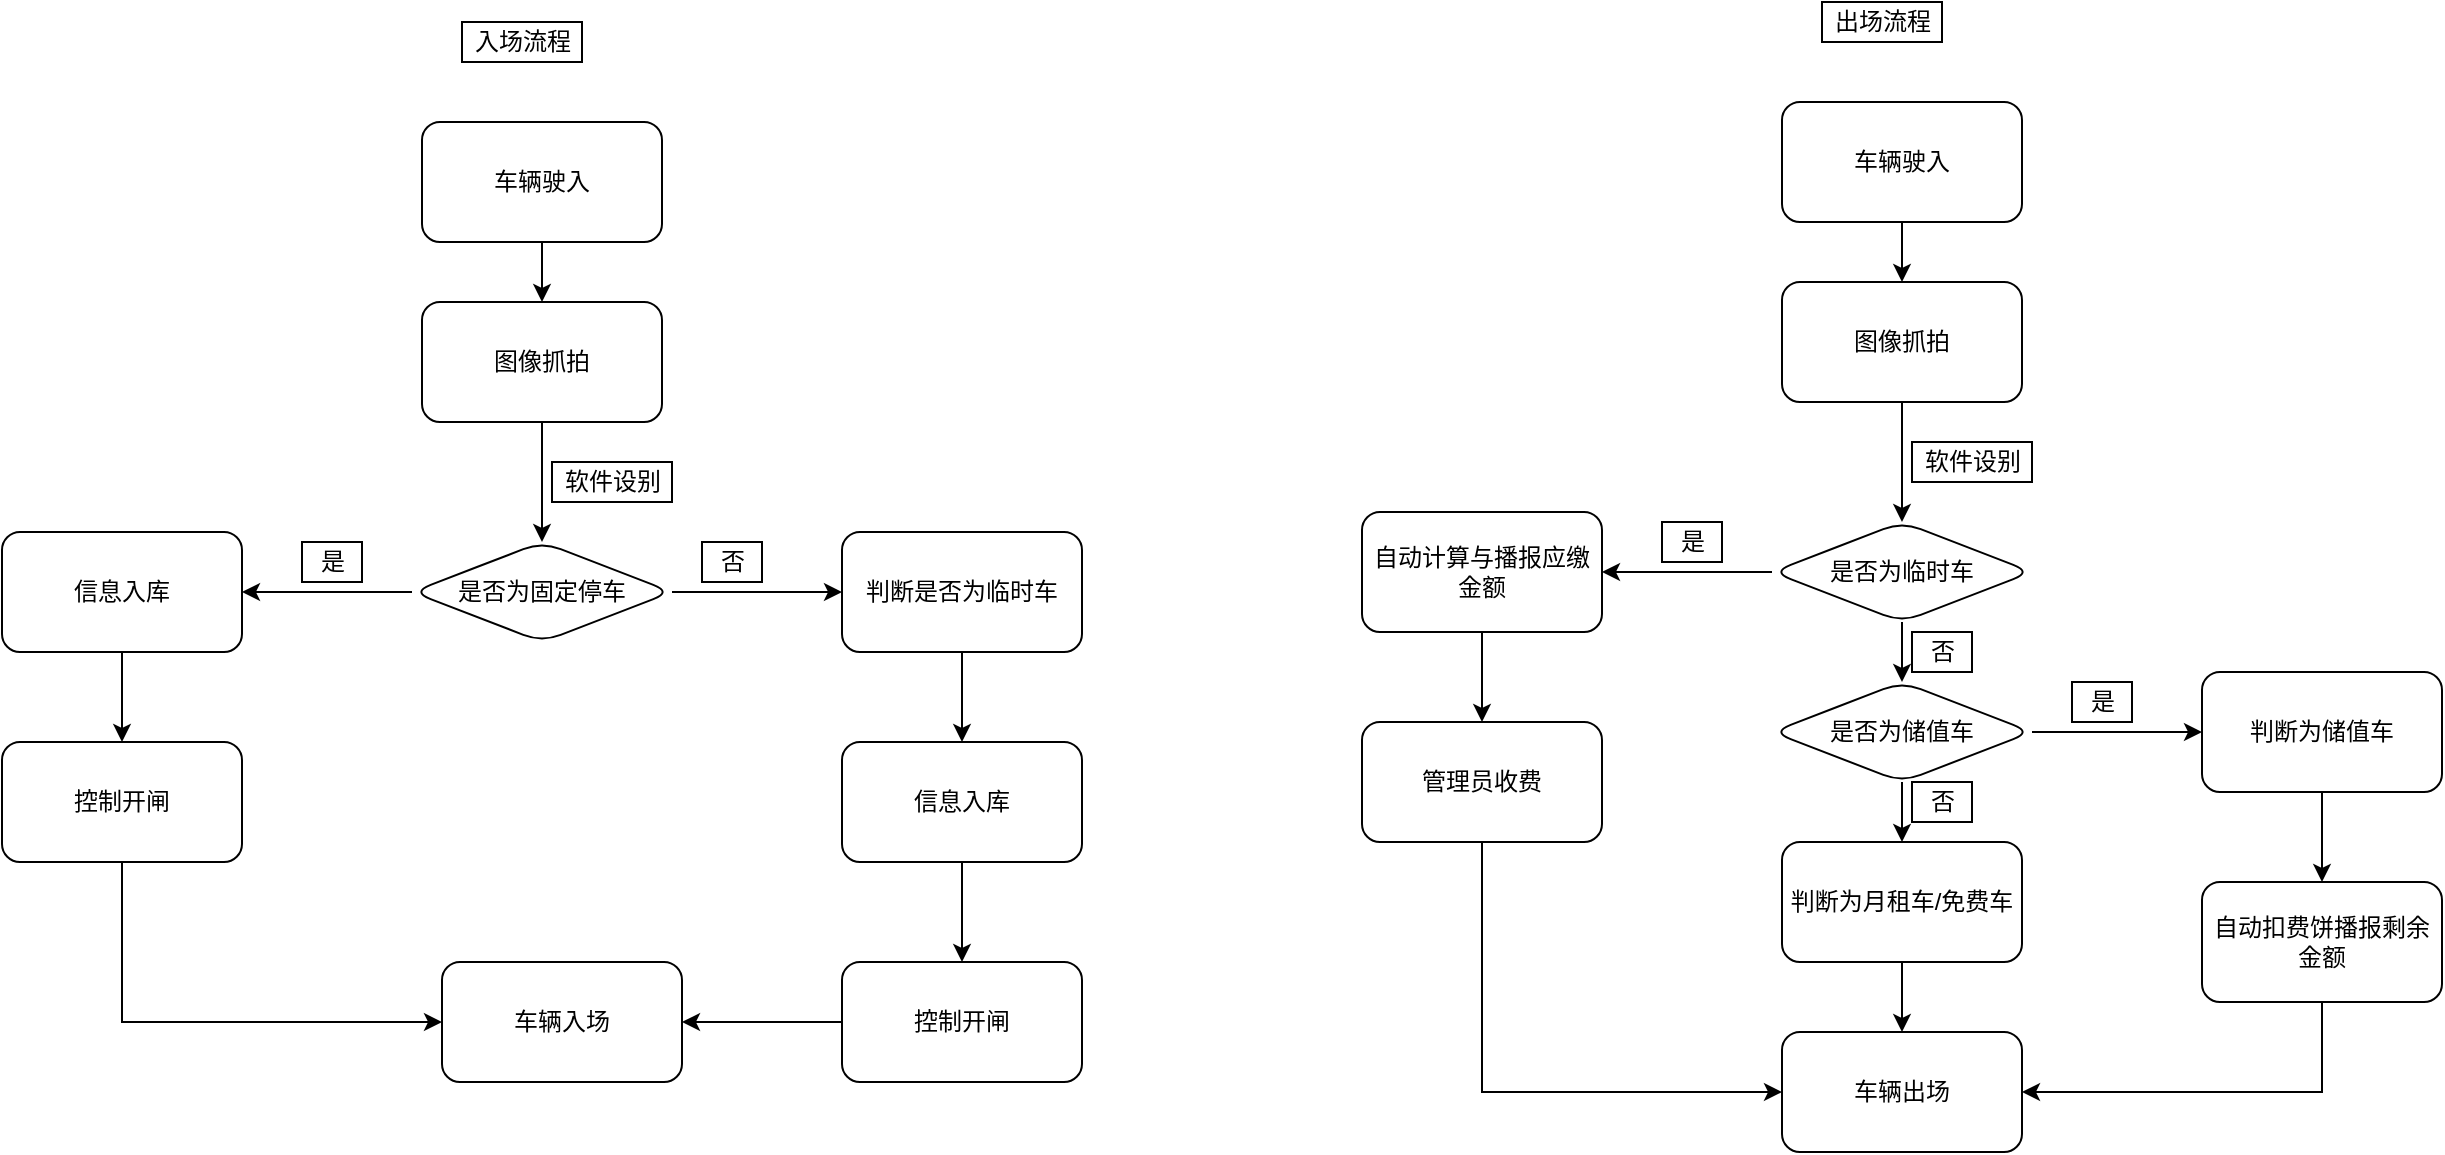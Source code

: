 <mxfile version="15.6.6" type="github">
  <diagram id="HOYFUunCbH7317G417ku" name="第 1 页">
    <mxGraphModel dx="2500" dy="908" grid="1" gridSize="10" guides="1" tooltips="1" connect="1" arrows="1" fold="1" page="1" pageScale="1" pageWidth="827" pageHeight="1169" math="0" shadow="0">
      <root>
        <mxCell id="0" />
        <mxCell id="1" parent="0" />
        <mxCell id="ZWeCtV3K1E8GW41HwPyf-4" value="" style="edgeStyle=orthogonalEdgeStyle;rounded=0;orthogonalLoop=1;jettySize=auto;html=1;fontColor=default;strokeColor=default;labelBackgroundColor=default;" edge="1" parent="1" source="ZWeCtV3K1E8GW41HwPyf-2" target="ZWeCtV3K1E8GW41HwPyf-3">
          <mxGeometry relative="1" as="geometry" />
        </mxCell>
        <mxCell id="ZWeCtV3K1E8GW41HwPyf-2" value="车辆驶入" style="rounded=1;whiteSpace=wrap;html=1;fontColor=default;strokeColor=default;fillColor=default;labelBackgroundColor=default;" vertex="1" parent="1">
          <mxGeometry x="-410" y="80" width="120" height="60" as="geometry" />
        </mxCell>
        <mxCell id="ZWeCtV3K1E8GW41HwPyf-6" value="" style="edgeStyle=orthogonalEdgeStyle;rounded=0;orthogonalLoop=1;jettySize=auto;html=1;fontColor=default;strokeColor=default;labelBackgroundColor=default;" edge="1" parent="1" source="ZWeCtV3K1E8GW41HwPyf-3" target="ZWeCtV3K1E8GW41HwPyf-5">
          <mxGeometry relative="1" as="geometry" />
        </mxCell>
        <mxCell id="ZWeCtV3K1E8GW41HwPyf-3" value="图像抓拍" style="whiteSpace=wrap;html=1;rounded=1;strokeColor=default;labelBackgroundColor=default;fontColor=default;" vertex="1" parent="1">
          <mxGeometry x="-410" y="170" width="120" height="60" as="geometry" />
        </mxCell>
        <mxCell id="ZWeCtV3K1E8GW41HwPyf-9" value="" style="edgeStyle=orthogonalEdgeStyle;rounded=0;orthogonalLoop=1;jettySize=auto;html=1;labelBackgroundColor=default;fontColor=default;strokeColor=default;" edge="1" parent="1" source="ZWeCtV3K1E8GW41HwPyf-5" target="ZWeCtV3K1E8GW41HwPyf-8">
          <mxGeometry relative="1" as="geometry" />
        </mxCell>
        <mxCell id="ZWeCtV3K1E8GW41HwPyf-13" value="" style="edgeStyle=orthogonalEdgeStyle;rounded=0;orthogonalLoop=1;jettySize=auto;html=1;labelBackgroundColor=default;fontColor=default;strokeColor=default;" edge="1" parent="1" source="ZWeCtV3K1E8GW41HwPyf-5" target="ZWeCtV3K1E8GW41HwPyf-12">
          <mxGeometry relative="1" as="geometry" />
        </mxCell>
        <mxCell id="ZWeCtV3K1E8GW41HwPyf-5" value="是否为固定停车" style="rhombus;whiteSpace=wrap;html=1;rounded=1;fillColor=default;strokeColor=default;fontColor=default;labelBackgroundColor=default;" vertex="1" parent="1">
          <mxGeometry x="-415" y="290" width="130" height="50" as="geometry" />
        </mxCell>
        <mxCell id="ZWeCtV3K1E8GW41HwPyf-11" value="" style="edgeStyle=orthogonalEdgeStyle;rounded=0;orthogonalLoop=1;jettySize=auto;html=1;labelBackgroundColor=default;fontColor=default;strokeColor=default;" edge="1" parent="1" source="ZWeCtV3K1E8GW41HwPyf-8" target="ZWeCtV3K1E8GW41HwPyf-10">
          <mxGeometry relative="1" as="geometry" />
        </mxCell>
        <mxCell id="ZWeCtV3K1E8GW41HwPyf-8" value="信息入库" style="whiteSpace=wrap;html=1;rounded=1;fillColor=default;strokeColor=default;fontColor=default;labelBackgroundColor=default;" vertex="1" parent="1">
          <mxGeometry x="-620" y="285" width="120" height="60" as="geometry" />
        </mxCell>
        <mxCell id="ZWeCtV3K1E8GW41HwPyf-20" style="edgeStyle=orthogonalEdgeStyle;rounded=0;orthogonalLoop=1;jettySize=auto;html=1;exitX=0.5;exitY=1;exitDx=0;exitDy=0;entryX=0;entryY=0.5;entryDx=0;entryDy=0;labelBackgroundColor=default;fontColor=default;strokeColor=default;" edge="1" parent="1" source="ZWeCtV3K1E8GW41HwPyf-10" target="ZWeCtV3K1E8GW41HwPyf-18">
          <mxGeometry relative="1" as="geometry" />
        </mxCell>
        <mxCell id="ZWeCtV3K1E8GW41HwPyf-10" value="控制开闸" style="whiteSpace=wrap;html=1;rounded=1;strokeColor=default;labelBackgroundColor=default;fontColor=default;" vertex="1" parent="1">
          <mxGeometry x="-620" y="390" width="120" height="60" as="geometry" />
        </mxCell>
        <mxCell id="ZWeCtV3K1E8GW41HwPyf-15" value="" style="edgeStyle=orthogonalEdgeStyle;rounded=0;orthogonalLoop=1;jettySize=auto;html=1;labelBackgroundColor=default;fontColor=default;strokeColor=default;" edge="1" parent="1" source="ZWeCtV3K1E8GW41HwPyf-12" target="ZWeCtV3K1E8GW41HwPyf-14">
          <mxGeometry relative="1" as="geometry" />
        </mxCell>
        <mxCell id="ZWeCtV3K1E8GW41HwPyf-12" value="判断是否为临时车" style="whiteSpace=wrap;html=1;rounded=1;fillColor=default;strokeColor=default;fontColor=default;labelBackgroundColor=default;" vertex="1" parent="1">
          <mxGeometry x="-200" y="285" width="120" height="60" as="geometry" />
        </mxCell>
        <mxCell id="ZWeCtV3K1E8GW41HwPyf-17" value="" style="edgeStyle=orthogonalEdgeStyle;rounded=0;orthogonalLoop=1;jettySize=auto;html=1;labelBackgroundColor=default;fontColor=default;strokeColor=default;" edge="1" parent="1" source="ZWeCtV3K1E8GW41HwPyf-14" target="ZWeCtV3K1E8GW41HwPyf-16">
          <mxGeometry relative="1" as="geometry" />
        </mxCell>
        <mxCell id="ZWeCtV3K1E8GW41HwPyf-14" value="信息入库" style="whiteSpace=wrap;html=1;rounded=1;fillColor=default;strokeColor=default;fontColor=default;labelBackgroundColor=default;" vertex="1" parent="1">
          <mxGeometry x="-200" y="390" width="120" height="60" as="geometry" />
        </mxCell>
        <mxCell id="ZWeCtV3K1E8GW41HwPyf-19" value="" style="edgeStyle=orthogonalEdgeStyle;rounded=0;orthogonalLoop=1;jettySize=auto;html=1;labelBackgroundColor=default;fontColor=default;strokeColor=default;" edge="1" parent="1" source="ZWeCtV3K1E8GW41HwPyf-16" target="ZWeCtV3K1E8GW41HwPyf-18">
          <mxGeometry relative="1" as="geometry" />
        </mxCell>
        <mxCell id="ZWeCtV3K1E8GW41HwPyf-16" value="控制开闸" style="whiteSpace=wrap;html=1;rounded=1;fillColor=default;strokeColor=default;fontColor=default;labelBackgroundColor=default;" vertex="1" parent="1">
          <mxGeometry x="-200" y="500" width="120" height="60" as="geometry" />
        </mxCell>
        <mxCell id="ZWeCtV3K1E8GW41HwPyf-18" value="车辆入场" style="whiteSpace=wrap;html=1;rounded=1;strokeColor=default;labelBackgroundColor=default;fontColor=default;" vertex="1" parent="1">
          <mxGeometry x="-400" y="500" width="120" height="60" as="geometry" />
        </mxCell>
        <mxCell id="ZWeCtV3K1E8GW41HwPyf-21" value="是" style="text;html=1;align=center;verticalAlign=middle;resizable=0;points=[];autosize=1;strokeColor=default;fillColor=none;fontColor=default;labelBackgroundColor=default;" vertex="1" parent="1">
          <mxGeometry x="-470" y="290" width="30" height="20" as="geometry" />
        </mxCell>
        <mxCell id="ZWeCtV3K1E8GW41HwPyf-22" value="否" style="text;html=1;align=center;verticalAlign=middle;resizable=0;points=[];autosize=1;strokeColor=default;fillColor=none;fontColor=default;labelBackgroundColor=default;" vertex="1" parent="1">
          <mxGeometry x="-270" y="290" width="30" height="20" as="geometry" />
        </mxCell>
        <mxCell id="ZWeCtV3K1E8GW41HwPyf-23" value="软件设别" style="text;html=1;align=center;verticalAlign=middle;resizable=0;points=[];autosize=1;strokeColor=default;fillColor=none;fontColor=default;labelBackgroundColor=default;" vertex="1" parent="1">
          <mxGeometry x="-345" y="250" width="60" height="20" as="geometry" />
        </mxCell>
        <mxCell id="ZWeCtV3K1E8GW41HwPyf-24" value="入场流程" style="text;html=1;align=center;verticalAlign=middle;resizable=0;points=[];autosize=1;strokeColor=default;fillColor=none;fontColor=default;labelBackgroundColor=default;" vertex="1" parent="1">
          <mxGeometry x="-390" y="30" width="60" height="20" as="geometry" />
        </mxCell>
        <mxCell id="ZWeCtV3K1E8GW41HwPyf-25" value="" style="edgeStyle=orthogonalEdgeStyle;rounded=0;orthogonalLoop=1;jettySize=auto;html=1;fontColor=default;strokeColor=default;labelBackgroundColor=default;" edge="1" parent="1" source="ZWeCtV3K1E8GW41HwPyf-26" target="ZWeCtV3K1E8GW41HwPyf-28">
          <mxGeometry relative="1" as="geometry" />
        </mxCell>
        <mxCell id="ZWeCtV3K1E8GW41HwPyf-26" value="车辆驶入" style="rounded=1;whiteSpace=wrap;html=1;fontColor=default;strokeColor=default;fillColor=default;labelBackgroundColor=default;" vertex="1" parent="1">
          <mxGeometry x="270" y="70" width="120" height="60" as="geometry" />
        </mxCell>
        <mxCell id="ZWeCtV3K1E8GW41HwPyf-27" value="" style="edgeStyle=orthogonalEdgeStyle;rounded=0;orthogonalLoop=1;jettySize=auto;html=1;fontColor=default;strokeColor=default;labelBackgroundColor=default;" edge="1" parent="1" source="ZWeCtV3K1E8GW41HwPyf-28" target="ZWeCtV3K1E8GW41HwPyf-31">
          <mxGeometry relative="1" as="geometry" />
        </mxCell>
        <mxCell id="ZWeCtV3K1E8GW41HwPyf-28" value="图像抓拍" style="whiteSpace=wrap;html=1;rounded=1;strokeColor=default;labelBackgroundColor=default;fontColor=default;" vertex="1" parent="1">
          <mxGeometry x="270" y="160" width="120" height="60" as="geometry" />
        </mxCell>
        <mxCell id="ZWeCtV3K1E8GW41HwPyf-29" value="" style="edgeStyle=orthogonalEdgeStyle;rounded=0;orthogonalLoop=1;jettySize=auto;html=1;labelBackgroundColor=default;fontColor=default;strokeColor=default;" edge="1" parent="1" source="ZWeCtV3K1E8GW41HwPyf-31" target="ZWeCtV3K1E8GW41HwPyf-33">
          <mxGeometry relative="1" as="geometry" />
        </mxCell>
        <mxCell id="ZWeCtV3K1E8GW41HwPyf-48" value="" style="edgeStyle=orthogonalEdgeStyle;rounded=0;orthogonalLoop=1;jettySize=auto;html=1;labelBackgroundColor=default;fontColor=default;strokeColor=default;" edge="1" parent="1" source="ZWeCtV3K1E8GW41HwPyf-31" target="ZWeCtV3K1E8GW41HwPyf-47">
          <mxGeometry relative="1" as="geometry" />
        </mxCell>
        <mxCell id="ZWeCtV3K1E8GW41HwPyf-31" value="是否为临时车" style="rhombus;whiteSpace=wrap;html=1;rounded=1;fillColor=default;strokeColor=default;fontColor=default;labelBackgroundColor=default;" vertex="1" parent="1">
          <mxGeometry x="265" y="280" width="130" height="50" as="geometry" />
        </mxCell>
        <mxCell id="ZWeCtV3K1E8GW41HwPyf-32" value="" style="edgeStyle=orthogonalEdgeStyle;rounded=0;orthogonalLoop=1;jettySize=auto;html=1;labelBackgroundColor=default;fontColor=default;strokeColor=default;" edge="1" parent="1" source="ZWeCtV3K1E8GW41HwPyf-33" target="ZWeCtV3K1E8GW41HwPyf-35">
          <mxGeometry relative="1" as="geometry" />
        </mxCell>
        <mxCell id="ZWeCtV3K1E8GW41HwPyf-33" value="自动计算与播报应缴金额" style="whiteSpace=wrap;html=1;rounded=1;fillColor=default;strokeColor=default;fontColor=default;labelBackgroundColor=default;" vertex="1" parent="1">
          <mxGeometry x="60" y="275" width="120" height="60" as="geometry" />
        </mxCell>
        <mxCell id="ZWeCtV3K1E8GW41HwPyf-34" style="edgeStyle=orthogonalEdgeStyle;rounded=0;orthogonalLoop=1;jettySize=auto;html=1;exitX=0.5;exitY=1;exitDx=0;exitDy=0;entryX=0;entryY=0.5;entryDx=0;entryDy=0;labelBackgroundColor=default;fontColor=default;strokeColor=default;" edge="1" parent="1" source="ZWeCtV3K1E8GW41HwPyf-35" target="ZWeCtV3K1E8GW41HwPyf-42">
          <mxGeometry relative="1" as="geometry" />
        </mxCell>
        <mxCell id="ZWeCtV3K1E8GW41HwPyf-35" value="管理员收费" style="whiteSpace=wrap;html=1;rounded=1;strokeColor=default;labelBackgroundColor=default;fontColor=default;" vertex="1" parent="1">
          <mxGeometry x="60" y="380" width="120" height="60" as="geometry" />
        </mxCell>
        <mxCell id="ZWeCtV3K1E8GW41HwPyf-38" value="" style="edgeStyle=orthogonalEdgeStyle;rounded=0;orthogonalLoop=1;jettySize=auto;html=1;labelBackgroundColor=default;fontColor=default;strokeColor=default;" edge="1" parent="1" source="ZWeCtV3K1E8GW41HwPyf-39" target="ZWeCtV3K1E8GW41HwPyf-41">
          <mxGeometry relative="1" as="geometry" />
        </mxCell>
        <mxCell id="ZWeCtV3K1E8GW41HwPyf-39" value="判断为储值车" style="whiteSpace=wrap;html=1;rounded=1;fillColor=default;strokeColor=default;fontColor=default;labelBackgroundColor=default;" vertex="1" parent="1">
          <mxGeometry x="480" y="355" width="120" height="60" as="geometry" />
        </mxCell>
        <mxCell id="ZWeCtV3K1E8GW41HwPyf-52" style="edgeStyle=orthogonalEdgeStyle;rounded=0;orthogonalLoop=1;jettySize=auto;html=1;entryX=1;entryY=0.5;entryDx=0;entryDy=0;labelBackgroundColor=default;fontColor=default;strokeColor=default;" edge="1" parent="1" source="ZWeCtV3K1E8GW41HwPyf-41" target="ZWeCtV3K1E8GW41HwPyf-42">
          <mxGeometry relative="1" as="geometry">
            <Array as="points">
              <mxPoint x="540" y="565" />
            </Array>
          </mxGeometry>
        </mxCell>
        <mxCell id="ZWeCtV3K1E8GW41HwPyf-41" value="自动扣费饼播报剩余金额" style="whiteSpace=wrap;html=1;rounded=1;fillColor=default;strokeColor=default;fontColor=default;labelBackgroundColor=default;" vertex="1" parent="1">
          <mxGeometry x="480" y="460" width="120" height="60" as="geometry" />
        </mxCell>
        <mxCell id="ZWeCtV3K1E8GW41HwPyf-42" value="车辆出场" style="whiteSpace=wrap;html=1;rounded=1;strokeColor=default;labelBackgroundColor=default;fontColor=default;fillColor=default;" vertex="1" parent="1">
          <mxGeometry x="270" y="535" width="120" height="60" as="geometry" />
        </mxCell>
        <mxCell id="ZWeCtV3K1E8GW41HwPyf-43" value="是" style="text;html=1;align=center;verticalAlign=middle;resizable=0;points=[];autosize=1;strokeColor=default;fillColor=none;fontColor=default;labelBackgroundColor=default;" vertex="1" parent="1">
          <mxGeometry x="210" y="280" width="30" height="20" as="geometry" />
        </mxCell>
        <mxCell id="ZWeCtV3K1E8GW41HwPyf-45" value="软件设别" style="text;html=1;align=center;verticalAlign=middle;resizable=0;points=[];autosize=1;strokeColor=default;fillColor=none;fontColor=default;labelBackgroundColor=default;" vertex="1" parent="1">
          <mxGeometry x="335" y="240" width="60" height="20" as="geometry" />
        </mxCell>
        <mxCell id="ZWeCtV3K1E8GW41HwPyf-46" value="出场流程" style="text;html=1;align=center;verticalAlign=middle;resizable=0;points=[];autosize=1;strokeColor=default;fillColor=none;fontColor=default;labelBackgroundColor=default;" vertex="1" parent="1">
          <mxGeometry x="290" y="20" width="60" height="20" as="geometry" />
        </mxCell>
        <mxCell id="ZWeCtV3K1E8GW41HwPyf-50" style="edgeStyle=orthogonalEdgeStyle;rounded=0;orthogonalLoop=1;jettySize=auto;html=1;exitX=1;exitY=0.5;exitDx=0;exitDy=0;labelBackgroundColor=default;fontColor=default;strokeColor=default;" edge="1" parent="1" source="ZWeCtV3K1E8GW41HwPyf-47" target="ZWeCtV3K1E8GW41HwPyf-39">
          <mxGeometry relative="1" as="geometry" />
        </mxCell>
        <mxCell id="ZWeCtV3K1E8GW41HwPyf-54" value="" style="edgeStyle=orthogonalEdgeStyle;rounded=0;orthogonalLoop=1;jettySize=auto;html=1;labelBackgroundColor=default;fontColor=default;strokeColor=default;" edge="1" parent="1" source="ZWeCtV3K1E8GW41HwPyf-47" target="ZWeCtV3K1E8GW41HwPyf-53">
          <mxGeometry relative="1" as="geometry" />
        </mxCell>
        <mxCell id="ZWeCtV3K1E8GW41HwPyf-47" value="是否为储值车" style="rhombus;whiteSpace=wrap;html=1;rounded=1;fillColor=default;strokeColor=default;fontColor=default;labelBackgroundColor=default;" vertex="1" parent="1">
          <mxGeometry x="265" y="360" width="130" height="50" as="geometry" />
        </mxCell>
        <mxCell id="ZWeCtV3K1E8GW41HwPyf-49" value="否" style="text;html=1;align=center;verticalAlign=middle;resizable=0;points=[];autosize=1;strokeColor=default;fillColor=none;fontColor=default;labelBackgroundColor=default;" vertex="1" parent="1">
          <mxGeometry x="335" y="335" width="30" height="20" as="geometry" />
        </mxCell>
        <mxCell id="ZWeCtV3K1E8GW41HwPyf-51" value="是" style="text;html=1;align=center;verticalAlign=middle;resizable=0;points=[];autosize=1;strokeColor=default;fillColor=none;fontColor=default;labelBackgroundColor=default;" vertex="1" parent="1">
          <mxGeometry x="415" y="360" width="30" height="20" as="geometry" />
        </mxCell>
        <mxCell id="ZWeCtV3K1E8GW41HwPyf-56" style="edgeStyle=orthogonalEdgeStyle;rounded=0;orthogonalLoop=1;jettySize=auto;html=1;exitX=0.5;exitY=1;exitDx=0;exitDy=0;entryX=0.5;entryY=0;entryDx=0;entryDy=0;labelBackgroundColor=default;fontColor=default;strokeColor=default;" edge="1" parent="1" source="ZWeCtV3K1E8GW41HwPyf-53" target="ZWeCtV3K1E8GW41HwPyf-42">
          <mxGeometry relative="1" as="geometry" />
        </mxCell>
        <mxCell id="ZWeCtV3K1E8GW41HwPyf-53" value="判断为月租车/免费车" style="whiteSpace=wrap;html=1;rounded=1;labelBackgroundColor=default;fillColor=default;strokeColor=default;fontColor=default;" vertex="1" parent="1">
          <mxGeometry x="270" y="440" width="120" height="60" as="geometry" />
        </mxCell>
        <mxCell id="ZWeCtV3K1E8GW41HwPyf-55" value="否" style="text;html=1;align=center;verticalAlign=middle;resizable=0;points=[];autosize=1;strokeColor=default;fillColor=none;fontColor=default;labelBackgroundColor=default;" vertex="1" parent="1">
          <mxGeometry x="335" y="410" width="30" height="20" as="geometry" />
        </mxCell>
      </root>
    </mxGraphModel>
  </diagram>
</mxfile>
